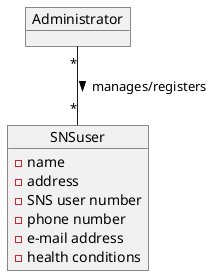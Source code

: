 @startuml
'https://plantuml.com/class-diagram


object SNSuser{
-name
-address
-SNS user number
-phone number
-e-mail address
-health conditions
}
object Administrator

Administrator"*" -- "*" SNSuser: > manages/registers


@enduml